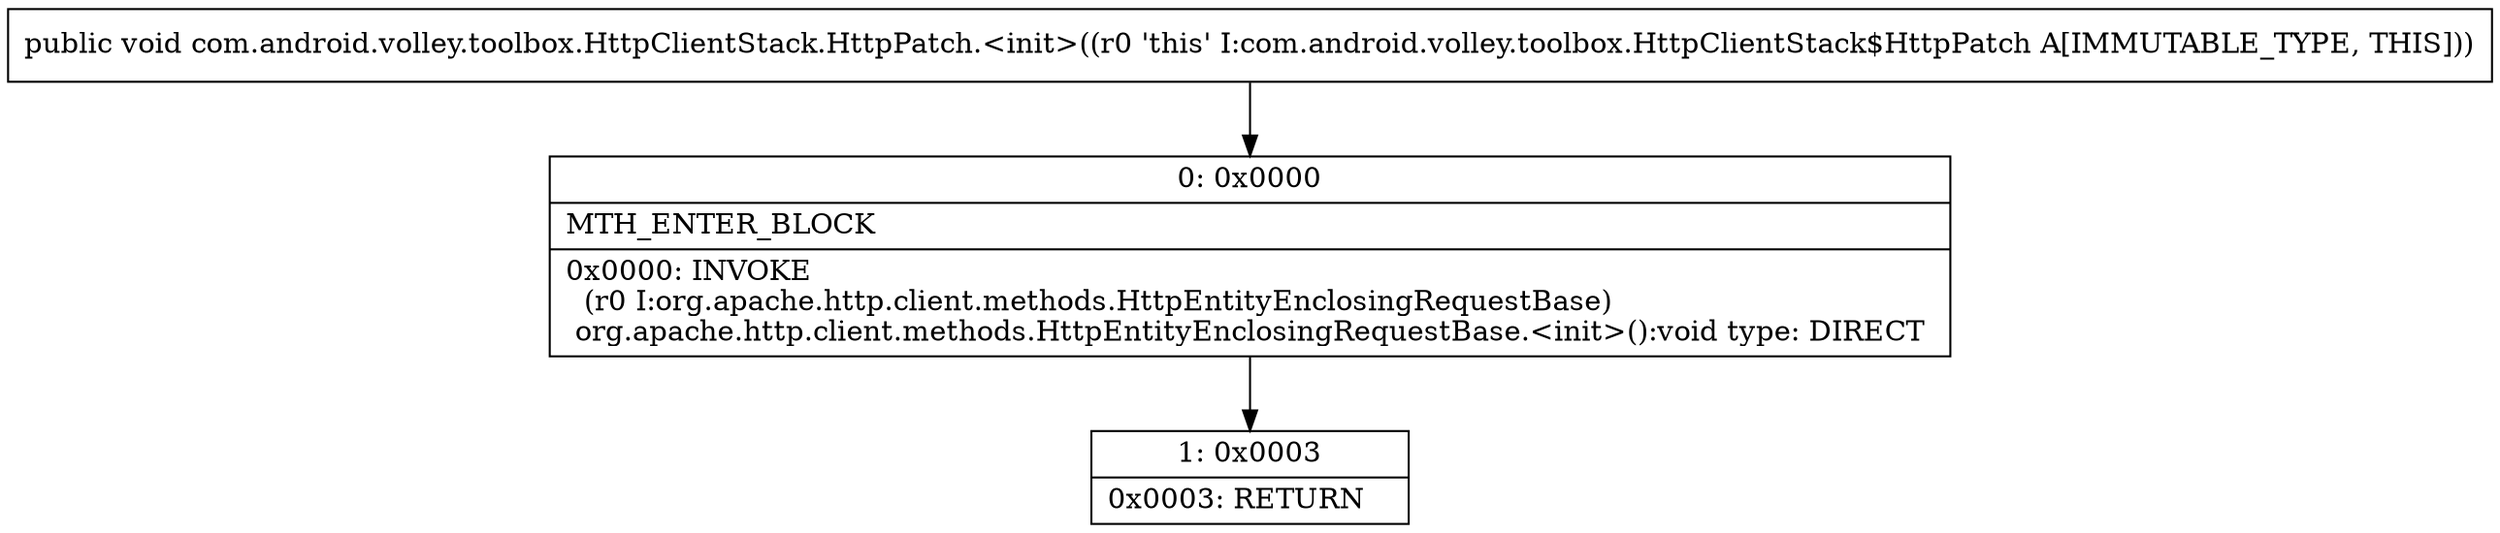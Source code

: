 digraph "CFG forcom.android.volley.toolbox.HttpClientStack.HttpPatch.\<init\>()V" {
Node_0 [shape=record,label="{0\:\ 0x0000|MTH_ENTER_BLOCK\l|0x0000: INVOKE  \l  (r0 I:org.apache.http.client.methods.HttpEntityEnclosingRequestBase)\l org.apache.http.client.methods.HttpEntityEnclosingRequestBase.\<init\>():void type: DIRECT \l}"];
Node_1 [shape=record,label="{1\:\ 0x0003|0x0003: RETURN   \l}"];
MethodNode[shape=record,label="{public void com.android.volley.toolbox.HttpClientStack.HttpPatch.\<init\>((r0 'this' I:com.android.volley.toolbox.HttpClientStack$HttpPatch A[IMMUTABLE_TYPE, THIS])) }"];
MethodNode -> Node_0;
Node_0 -> Node_1;
}

